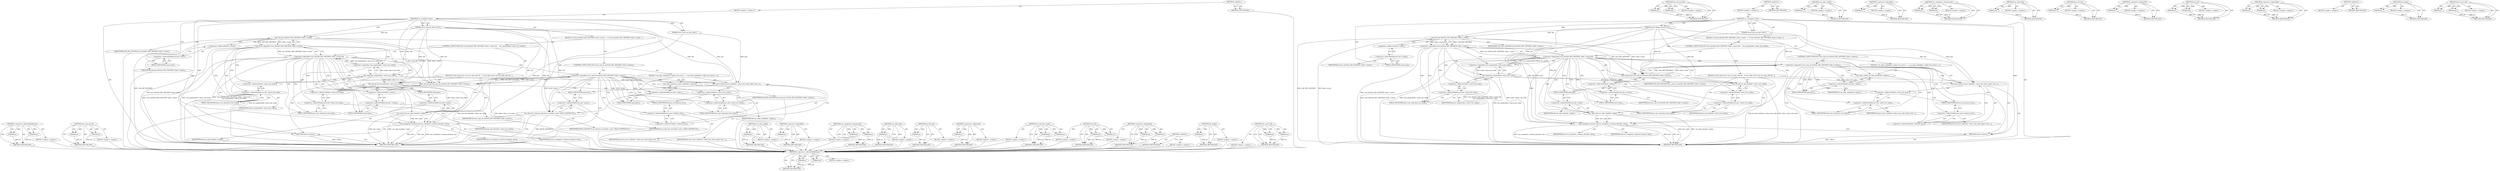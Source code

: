 digraph "list_move_tail" {
vulnerable_105 [label=<(METHOD,&lt;operator&gt;.indirectFieldAccess)>];
vulnerable_106 [label=<(PARAM,p1)>];
vulnerable_107 [label=<(PARAM,p2)>];
vulnerable_108 [label=<(BLOCK,&lt;empty&gt;,&lt;empty&gt;)>];
vulnerable_109 [label=<(METHOD_RETURN,ANY)>];
vulnerable_127 [label=<(METHOD,test_and_set_bit)>];
vulnerable_128 [label=<(PARAM,p1)>];
vulnerable_129 [label=<(PARAM,p2)>];
vulnerable_130 [label=<(BLOCK,&lt;empty&gt;,&lt;empty&gt;)>];
vulnerable_131 [label=<(METHOD_RETURN,ANY)>];
vulnerable_6 [label=<(METHOD,&lt;global&gt;)<SUB>1</SUB>>];
vulnerable_7 [label=<(BLOCK,&lt;empty&gt;,&lt;empty&gt;)<SUB>1</SUB>>];
vulnerable_8 [label=<(METHOD,sas_unregister_dev)<SUB>1</SUB>>];
vulnerable_9 [label=<(PARAM,struct asd_sas_port *port)<SUB>1</SUB>>];
vulnerable_10 [label=<(PARAM,struct domain_device *dev)<SUB>1</SUB>>];
vulnerable_11 [label=<(BLOCK,{
 	if (!test_bit(SAS_DEV_DESTROY, &amp;dev-&gt;state)...,{
 	if (!test_bit(SAS_DEV_DESTROY, &amp;dev-&gt;state)...)<SUB>2</SUB>>];
vulnerable_12 [label=<(CONTROL_STRUCTURE,IF,if (!test_bit(SAS_DEV_DESTROY, &amp;dev-&gt;state) &amp;&amp;
	    !list_empty(&amp;dev-&gt;disco_list_node)))<SUB>3</SUB>>];
vulnerable_13 [label=<(&lt;operator&gt;.logicalAnd,!test_bit(SAS_DEV_DESTROY, &amp;dev-&gt;state) &amp;&amp;
	   ...)<SUB>3</SUB>>];
vulnerable_14 [label=<(&lt;operator&gt;.logicalNot,!test_bit(SAS_DEV_DESTROY, &amp;dev-&gt;state))<SUB>3</SUB>>];
vulnerable_15 [label=<(test_bit,test_bit(SAS_DEV_DESTROY, &amp;dev-&gt;state))<SUB>3</SUB>>];
vulnerable_16 [label=<(IDENTIFIER,SAS_DEV_DESTROY,test_bit(SAS_DEV_DESTROY, &amp;dev-&gt;state))<SUB>3</SUB>>];
vulnerable_17 [label=<(&lt;operator&gt;.addressOf,&amp;dev-&gt;state)<SUB>3</SUB>>];
vulnerable_18 [label=<(&lt;operator&gt;.indirectFieldAccess,dev-&gt;state)<SUB>3</SUB>>];
vulnerable_19 [label=<(IDENTIFIER,dev,test_bit(SAS_DEV_DESTROY, &amp;dev-&gt;state))<SUB>3</SUB>>];
vulnerable_20 [label=<(FIELD_IDENTIFIER,state,state)<SUB>3</SUB>>];
vulnerable_21 [label=<(&lt;operator&gt;.logicalNot,!list_empty(&amp;dev-&gt;disco_list_node))<SUB>4</SUB>>];
vulnerable_22 [label=<(list_empty,list_empty(&amp;dev-&gt;disco_list_node))<SUB>4</SUB>>];
vulnerable_23 [label=<(&lt;operator&gt;.addressOf,&amp;dev-&gt;disco_list_node)<SUB>4</SUB>>];
vulnerable_24 [label=<(&lt;operator&gt;.indirectFieldAccess,dev-&gt;disco_list_node)<SUB>4</SUB>>];
vulnerable_25 [label=<(IDENTIFIER,dev,list_empty(&amp;dev-&gt;disco_list_node))<SUB>4</SUB>>];
vulnerable_26 [label=<(FIELD_IDENTIFIER,disco_list_node,disco_list_node)<SUB>4</SUB>>];
vulnerable_27 [label=<(BLOCK,{
		/* this rphy never saw sas_rphy_add */
		li...,{
		/* this rphy never saw sas_rphy_add */
		li...)<SUB>4</SUB>>];
vulnerable_28 [label=<(list_del_init,list_del_init(&amp;dev-&gt;disco_list_node))<SUB>6</SUB>>];
vulnerable_29 [label=<(&lt;operator&gt;.addressOf,&amp;dev-&gt;disco_list_node)<SUB>6</SUB>>];
vulnerable_30 [label=<(&lt;operator&gt;.indirectFieldAccess,dev-&gt;disco_list_node)<SUB>6</SUB>>];
vulnerable_31 [label=<(IDENTIFIER,dev,list_del_init(&amp;dev-&gt;disco_list_node))<SUB>6</SUB>>];
vulnerable_32 [label=<(FIELD_IDENTIFIER,disco_list_node,disco_list_node)<SUB>6</SUB>>];
vulnerable_33 [label=<(sas_rphy_free,sas_rphy_free(dev-&gt;rphy))<SUB>7</SUB>>];
vulnerable_34 [label=<(&lt;operator&gt;.indirectFieldAccess,dev-&gt;rphy)<SUB>7</SUB>>];
vulnerable_35 [label=<(IDENTIFIER,dev,sas_rphy_free(dev-&gt;rphy))<SUB>7</SUB>>];
vulnerable_36 [label=<(FIELD_IDENTIFIER,rphy,rphy)<SUB>7</SUB>>];
vulnerable_37 [label=<(sas_unregister_common_dev,sas_unregister_common_dev(port, dev))<SUB>8</SUB>>];
vulnerable_38 [label=<(IDENTIFIER,port,sas_unregister_common_dev(port, dev))<SUB>8</SUB>>];
vulnerable_39 [label=<(IDENTIFIER,dev,sas_unregister_common_dev(port, dev))<SUB>8</SUB>>];
vulnerable_40 [label=<(RETURN,return;,return;)<SUB>9</SUB>>];
vulnerable_41 [label=<(CONTROL_STRUCTURE,IF,if (!test_and_set_bit(SAS_DEV_DESTROY, &amp;dev-&gt;state)))<SUB>12</SUB>>];
vulnerable_42 [label=<(&lt;operator&gt;.logicalNot,!test_and_set_bit(SAS_DEV_DESTROY, &amp;dev-&gt;state))<SUB>12</SUB>>];
vulnerable_43 [label=<(test_and_set_bit,test_and_set_bit(SAS_DEV_DESTROY, &amp;dev-&gt;state))<SUB>12</SUB>>];
vulnerable_44 [label=<(IDENTIFIER,SAS_DEV_DESTROY,test_and_set_bit(SAS_DEV_DESTROY, &amp;dev-&gt;state))<SUB>12</SUB>>];
vulnerable_45 [label=<(&lt;operator&gt;.addressOf,&amp;dev-&gt;state)<SUB>12</SUB>>];
vulnerable_46 [label=<(&lt;operator&gt;.indirectFieldAccess,dev-&gt;state)<SUB>12</SUB>>];
vulnerable_47 [label=<(IDENTIFIER,dev,test_and_set_bit(SAS_DEV_DESTROY, &amp;dev-&gt;state))<SUB>12</SUB>>];
vulnerable_48 [label=<(FIELD_IDENTIFIER,state,state)<SUB>12</SUB>>];
vulnerable_49 [label=<(BLOCK,{
 		sas_rphy_unlink(dev-&gt;rphy);
 		list_move_t...,{
 		sas_rphy_unlink(dev-&gt;rphy);
 		list_move_t...)<SUB>12</SUB>>];
vulnerable_50 [label=<(sas_rphy_unlink,sas_rphy_unlink(dev-&gt;rphy))<SUB>13</SUB>>];
vulnerable_51 [label=<(&lt;operator&gt;.indirectFieldAccess,dev-&gt;rphy)<SUB>13</SUB>>];
vulnerable_52 [label=<(IDENTIFIER,dev,sas_rphy_unlink(dev-&gt;rphy))<SUB>13</SUB>>];
vulnerable_53 [label=<(FIELD_IDENTIFIER,rphy,rphy)<SUB>13</SUB>>];
vulnerable_54 [label=<(list_move_tail,list_move_tail(&amp;dev-&gt;disco_list_node, &amp;port-&gt;de...)<SUB>14</SUB>>];
vulnerable_55 [label=<(&lt;operator&gt;.addressOf,&amp;dev-&gt;disco_list_node)<SUB>14</SUB>>];
vulnerable_56 [label=<(&lt;operator&gt;.indirectFieldAccess,dev-&gt;disco_list_node)<SUB>14</SUB>>];
vulnerable_57 [label=<(IDENTIFIER,dev,list_move_tail(&amp;dev-&gt;disco_list_node, &amp;port-&gt;de...)<SUB>14</SUB>>];
vulnerable_58 [label=<(FIELD_IDENTIFIER,disco_list_node,disco_list_node)<SUB>14</SUB>>];
vulnerable_59 [label=<(&lt;operator&gt;.addressOf,&amp;port-&gt;destroy_list)<SUB>14</SUB>>];
vulnerable_60 [label=<(&lt;operator&gt;.indirectFieldAccess,port-&gt;destroy_list)<SUB>14</SUB>>];
vulnerable_61 [label=<(IDENTIFIER,port,list_move_tail(&amp;dev-&gt;disco_list_node, &amp;port-&gt;de...)<SUB>14</SUB>>];
vulnerable_62 [label=<(FIELD_IDENTIFIER,destroy_list,destroy_list)<SUB>14</SUB>>];
vulnerable_63 [label=<(sas_discover_event,sas_discover_event(dev-&gt;port, DISCE_DESTRUCT))<SUB>15</SUB>>];
vulnerable_64 [label=<(&lt;operator&gt;.indirectFieldAccess,dev-&gt;port)<SUB>15</SUB>>];
vulnerable_65 [label=<(IDENTIFIER,dev,sas_discover_event(dev-&gt;port, DISCE_DESTRUCT))<SUB>15</SUB>>];
vulnerable_66 [label=<(FIELD_IDENTIFIER,port,port)<SUB>15</SUB>>];
vulnerable_67 [label=<(IDENTIFIER,DISCE_DESTRUCT,sas_discover_event(dev-&gt;port, DISCE_DESTRUCT))<SUB>15</SUB>>];
vulnerable_68 [label=<(METHOD_RETURN,void)<SUB>1</SUB>>];
vulnerable_70 [label=<(METHOD_RETURN,ANY)<SUB>1</SUB>>];
vulnerable_132 [label=<(METHOD,sas_rphy_unlink)>];
vulnerable_133 [label=<(PARAM,p1)>];
vulnerable_134 [label=<(BLOCK,&lt;empty&gt;,&lt;empty&gt;)>];
vulnerable_135 [label=<(METHOD_RETURN,ANY)>];
vulnerable_92 [label=<(METHOD,&lt;operator&gt;.logicalNot)>];
vulnerable_93 [label=<(PARAM,p1)>];
vulnerable_94 [label=<(BLOCK,&lt;empty&gt;,&lt;empty&gt;)>];
vulnerable_95 [label=<(METHOD_RETURN,ANY)>];
vulnerable_122 [label=<(METHOD,sas_unregister_common_dev)>];
vulnerable_123 [label=<(PARAM,p1)>];
vulnerable_124 [label=<(PARAM,p2)>];
vulnerable_125 [label=<(BLOCK,&lt;empty&gt;,&lt;empty&gt;)>];
vulnerable_126 [label=<(METHOD_RETURN,ANY)>];
vulnerable_118 [label=<(METHOD,sas_rphy_free)>];
vulnerable_119 [label=<(PARAM,p1)>];
vulnerable_120 [label=<(BLOCK,&lt;empty&gt;,&lt;empty&gt;)>];
vulnerable_121 [label=<(METHOD_RETURN,ANY)>];
vulnerable_114 [label=<(METHOD,list_del_init)>];
vulnerable_115 [label=<(PARAM,p1)>];
vulnerable_116 [label=<(BLOCK,&lt;empty&gt;,&lt;empty&gt;)>];
vulnerable_117 [label=<(METHOD_RETURN,ANY)>];
vulnerable_101 [label=<(METHOD,&lt;operator&gt;.addressOf)>];
vulnerable_102 [label=<(PARAM,p1)>];
vulnerable_103 [label=<(BLOCK,&lt;empty&gt;,&lt;empty&gt;)>];
vulnerable_104 [label=<(METHOD_RETURN,ANY)>];
vulnerable_141 [label=<(METHOD,sas_discover_event)>];
vulnerable_142 [label=<(PARAM,p1)>];
vulnerable_143 [label=<(PARAM,p2)>];
vulnerable_144 [label=<(BLOCK,&lt;empty&gt;,&lt;empty&gt;)>];
vulnerable_145 [label=<(METHOD_RETURN,ANY)>];
vulnerable_96 [label=<(METHOD,test_bit)>];
vulnerable_97 [label=<(PARAM,p1)>];
vulnerable_98 [label=<(PARAM,p2)>];
vulnerable_99 [label=<(BLOCK,&lt;empty&gt;,&lt;empty&gt;)>];
vulnerable_100 [label=<(METHOD_RETURN,ANY)>];
vulnerable_87 [label=<(METHOD,&lt;operator&gt;.logicalAnd)>];
vulnerable_88 [label=<(PARAM,p1)>];
vulnerable_89 [label=<(PARAM,p2)>];
vulnerable_90 [label=<(BLOCK,&lt;empty&gt;,&lt;empty&gt;)>];
vulnerable_91 [label=<(METHOD_RETURN,ANY)>];
vulnerable_81 [label=<(METHOD,&lt;global&gt;)<SUB>1</SUB>>];
vulnerable_82 [label=<(BLOCK,&lt;empty&gt;,&lt;empty&gt;)>];
vulnerable_83 [label=<(METHOD_RETURN,ANY)>];
vulnerable_110 [label=<(METHOD,list_empty)>];
vulnerable_111 [label=<(PARAM,p1)>];
vulnerable_112 [label=<(BLOCK,&lt;empty&gt;,&lt;empty&gt;)>];
vulnerable_113 [label=<(METHOD_RETURN,ANY)>];
vulnerable_136 [label=<(METHOD,list_move_tail)>];
vulnerable_137 [label=<(PARAM,p1)>];
vulnerable_138 [label=<(PARAM,p2)>];
vulnerable_139 [label=<(BLOCK,&lt;empty&gt;,&lt;empty&gt;)>];
vulnerable_140 [label=<(METHOD_RETURN,ANY)>];
fixed_100 [label=<(METHOD,&lt;operator&gt;.indirectFieldAccess)>];
fixed_101 [label=<(PARAM,p1)>];
fixed_102 [label=<(PARAM,p2)>];
fixed_103 [label=<(BLOCK,&lt;empty&gt;,&lt;empty&gt;)>];
fixed_104 [label=<(METHOD_RETURN,ANY)>];
fixed_122 [label=<(METHOD,test_and_set_bit)>];
fixed_123 [label=<(PARAM,p1)>];
fixed_124 [label=<(PARAM,p2)>];
fixed_125 [label=<(BLOCK,&lt;empty&gt;,&lt;empty&gt;)>];
fixed_126 [label=<(METHOD_RETURN,ANY)>];
fixed_6 [label=<(METHOD,&lt;global&gt;)<SUB>1</SUB>>];
fixed_7 [label=<(BLOCK,&lt;empty&gt;,&lt;empty&gt;)<SUB>1</SUB>>];
fixed_8 [label=<(METHOD,sas_unregister_dev)<SUB>1</SUB>>];
fixed_9 [label=<(PARAM,struct asd_sas_port *port)<SUB>1</SUB>>];
fixed_10 [label=<(PARAM,struct domain_device *dev)<SUB>1</SUB>>];
fixed_11 [label=<(BLOCK,{
 	if (!test_bit(SAS_DEV_DESTROY, &amp;dev-&gt;state)...,{
 	if (!test_bit(SAS_DEV_DESTROY, &amp;dev-&gt;state)...)<SUB>2</SUB>>];
fixed_12 [label=<(CONTROL_STRUCTURE,IF,if (!test_bit(SAS_DEV_DESTROY, &amp;dev-&gt;state) &amp;&amp;
	    !list_empty(&amp;dev-&gt;disco_list_node)))<SUB>3</SUB>>];
fixed_13 [label=<(&lt;operator&gt;.logicalAnd,!test_bit(SAS_DEV_DESTROY, &amp;dev-&gt;state) &amp;&amp;
	   ...)<SUB>3</SUB>>];
fixed_14 [label=<(&lt;operator&gt;.logicalNot,!test_bit(SAS_DEV_DESTROY, &amp;dev-&gt;state))<SUB>3</SUB>>];
fixed_15 [label=<(test_bit,test_bit(SAS_DEV_DESTROY, &amp;dev-&gt;state))<SUB>3</SUB>>];
fixed_16 [label=<(IDENTIFIER,SAS_DEV_DESTROY,test_bit(SAS_DEV_DESTROY, &amp;dev-&gt;state))<SUB>3</SUB>>];
fixed_17 [label=<(&lt;operator&gt;.addressOf,&amp;dev-&gt;state)<SUB>3</SUB>>];
fixed_18 [label=<(&lt;operator&gt;.indirectFieldAccess,dev-&gt;state)<SUB>3</SUB>>];
fixed_19 [label=<(IDENTIFIER,dev,test_bit(SAS_DEV_DESTROY, &amp;dev-&gt;state))<SUB>3</SUB>>];
fixed_20 [label=<(FIELD_IDENTIFIER,state,state)<SUB>3</SUB>>];
fixed_21 [label=<(&lt;operator&gt;.logicalNot,!list_empty(&amp;dev-&gt;disco_list_node))<SUB>4</SUB>>];
fixed_22 [label=<(list_empty,list_empty(&amp;dev-&gt;disco_list_node))<SUB>4</SUB>>];
fixed_23 [label=<(&lt;operator&gt;.addressOf,&amp;dev-&gt;disco_list_node)<SUB>4</SUB>>];
fixed_24 [label=<(&lt;operator&gt;.indirectFieldAccess,dev-&gt;disco_list_node)<SUB>4</SUB>>];
fixed_25 [label=<(IDENTIFIER,dev,list_empty(&amp;dev-&gt;disco_list_node))<SUB>4</SUB>>];
fixed_26 [label=<(FIELD_IDENTIFIER,disco_list_node,disco_list_node)<SUB>4</SUB>>];
fixed_27 [label=<(BLOCK,{
		/* this rphy never saw sas_rphy_add */
		li...,{
		/* this rphy never saw sas_rphy_add */
		li...)<SUB>4</SUB>>];
fixed_28 [label=<(list_del_init,list_del_init(&amp;dev-&gt;disco_list_node))<SUB>6</SUB>>];
fixed_29 [label=<(&lt;operator&gt;.addressOf,&amp;dev-&gt;disco_list_node)<SUB>6</SUB>>];
fixed_30 [label=<(&lt;operator&gt;.indirectFieldAccess,dev-&gt;disco_list_node)<SUB>6</SUB>>];
fixed_31 [label=<(IDENTIFIER,dev,list_del_init(&amp;dev-&gt;disco_list_node))<SUB>6</SUB>>];
fixed_32 [label=<(FIELD_IDENTIFIER,disco_list_node,disco_list_node)<SUB>6</SUB>>];
fixed_33 [label=<(sas_rphy_free,sas_rphy_free(dev-&gt;rphy))<SUB>7</SUB>>];
fixed_34 [label=<(&lt;operator&gt;.indirectFieldAccess,dev-&gt;rphy)<SUB>7</SUB>>];
fixed_35 [label=<(IDENTIFIER,dev,sas_rphy_free(dev-&gt;rphy))<SUB>7</SUB>>];
fixed_36 [label=<(FIELD_IDENTIFIER,rphy,rphy)<SUB>7</SUB>>];
fixed_37 [label=<(sas_unregister_common_dev,sas_unregister_common_dev(port, dev))<SUB>8</SUB>>];
fixed_38 [label=<(IDENTIFIER,port,sas_unregister_common_dev(port, dev))<SUB>8</SUB>>];
fixed_39 [label=<(IDENTIFIER,dev,sas_unregister_common_dev(port, dev))<SUB>8</SUB>>];
fixed_40 [label=<(RETURN,return;,return;)<SUB>9</SUB>>];
fixed_41 [label=<(CONTROL_STRUCTURE,IF,if (!test_and_set_bit(SAS_DEV_DESTROY, &amp;dev-&gt;state)))<SUB>12</SUB>>];
fixed_42 [label=<(&lt;operator&gt;.logicalNot,!test_and_set_bit(SAS_DEV_DESTROY, &amp;dev-&gt;state))<SUB>12</SUB>>];
fixed_43 [label=<(test_and_set_bit,test_and_set_bit(SAS_DEV_DESTROY, &amp;dev-&gt;state))<SUB>12</SUB>>];
fixed_44 [label=<(IDENTIFIER,SAS_DEV_DESTROY,test_and_set_bit(SAS_DEV_DESTROY, &amp;dev-&gt;state))<SUB>12</SUB>>];
fixed_45 [label=<(&lt;operator&gt;.addressOf,&amp;dev-&gt;state)<SUB>12</SUB>>];
fixed_46 [label=<(&lt;operator&gt;.indirectFieldAccess,dev-&gt;state)<SUB>12</SUB>>];
fixed_47 [label=<(IDENTIFIER,dev,test_and_set_bit(SAS_DEV_DESTROY, &amp;dev-&gt;state))<SUB>12</SUB>>];
fixed_48 [label=<(FIELD_IDENTIFIER,state,state)<SUB>12</SUB>>];
fixed_49 [label=<(BLOCK,{
 		sas_rphy_unlink(dev-&gt;rphy);
 		list_move_t...,{
 		sas_rphy_unlink(dev-&gt;rphy);
 		list_move_t...)<SUB>12</SUB>>];
fixed_50 [label=<(sas_rphy_unlink,sas_rphy_unlink(dev-&gt;rphy))<SUB>13</SUB>>];
fixed_51 [label=<(&lt;operator&gt;.indirectFieldAccess,dev-&gt;rphy)<SUB>13</SUB>>];
fixed_52 [label=<(IDENTIFIER,dev,sas_rphy_unlink(dev-&gt;rphy))<SUB>13</SUB>>];
fixed_53 [label=<(FIELD_IDENTIFIER,rphy,rphy)<SUB>13</SUB>>];
fixed_54 [label=<(list_move_tail,list_move_tail(&amp;dev-&gt;disco_list_node, &amp;port-&gt;de...)<SUB>14</SUB>>];
fixed_55 [label=<(&lt;operator&gt;.addressOf,&amp;dev-&gt;disco_list_node)<SUB>14</SUB>>];
fixed_56 [label=<(&lt;operator&gt;.indirectFieldAccess,dev-&gt;disco_list_node)<SUB>14</SUB>>];
fixed_57 [label=<(IDENTIFIER,dev,list_move_tail(&amp;dev-&gt;disco_list_node, &amp;port-&gt;de...)<SUB>14</SUB>>];
fixed_58 [label=<(FIELD_IDENTIFIER,disco_list_node,disco_list_node)<SUB>14</SUB>>];
fixed_59 [label=<(&lt;operator&gt;.addressOf,&amp;port-&gt;destroy_list)<SUB>14</SUB>>];
fixed_60 [label=<(&lt;operator&gt;.indirectFieldAccess,port-&gt;destroy_list)<SUB>14</SUB>>];
fixed_61 [label=<(IDENTIFIER,port,list_move_tail(&amp;dev-&gt;disco_list_node, &amp;port-&gt;de...)<SUB>14</SUB>>];
fixed_62 [label=<(FIELD_IDENTIFIER,destroy_list,destroy_list)<SUB>14</SUB>>];
fixed_63 [label=<(METHOD_RETURN,void)<SUB>1</SUB>>];
fixed_65 [label=<(METHOD_RETURN,ANY)<SUB>1</SUB>>];
fixed_127 [label=<(METHOD,sas_rphy_unlink)>];
fixed_128 [label=<(PARAM,p1)>];
fixed_129 [label=<(BLOCK,&lt;empty&gt;,&lt;empty&gt;)>];
fixed_130 [label=<(METHOD_RETURN,ANY)>];
fixed_87 [label=<(METHOD,&lt;operator&gt;.logicalNot)>];
fixed_88 [label=<(PARAM,p1)>];
fixed_89 [label=<(BLOCK,&lt;empty&gt;,&lt;empty&gt;)>];
fixed_90 [label=<(METHOD_RETURN,ANY)>];
fixed_117 [label=<(METHOD,sas_unregister_common_dev)>];
fixed_118 [label=<(PARAM,p1)>];
fixed_119 [label=<(PARAM,p2)>];
fixed_120 [label=<(BLOCK,&lt;empty&gt;,&lt;empty&gt;)>];
fixed_121 [label=<(METHOD_RETURN,ANY)>];
fixed_113 [label=<(METHOD,sas_rphy_free)>];
fixed_114 [label=<(PARAM,p1)>];
fixed_115 [label=<(BLOCK,&lt;empty&gt;,&lt;empty&gt;)>];
fixed_116 [label=<(METHOD_RETURN,ANY)>];
fixed_109 [label=<(METHOD,list_del_init)>];
fixed_110 [label=<(PARAM,p1)>];
fixed_111 [label=<(BLOCK,&lt;empty&gt;,&lt;empty&gt;)>];
fixed_112 [label=<(METHOD_RETURN,ANY)>];
fixed_96 [label=<(METHOD,&lt;operator&gt;.addressOf)>];
fixed_97 [label=<(PARAM,p1)>];
fixed_98 [label=<(BLOCK,&lt;empty&gt;,&lt;empty&gt;)>];
fixed_99 [label=<(METHOD_RETURN,ANY)>];
fixed_91 [label=<(METHOD,test_bit)>];
fixed_92 [label=<(PARAM,p1)>];
fixed_93 [label=<(PARAM,p2)>];
fixed_94 [label=<(BLOCK,&lt;empty&gt;,&lt;empty&gt;)>];
fixed_95 [label=<(METHOD_RETURN,ANY)>];
fixed_82 [label=<(METHOD,&lt;operator&gt;.logicalAnd)>];
fixed_83 [label=<(PARAM,p1)>];
fixed_84 [label=<(PARAM,p2)>];
fixed_85 [label=<(BLOCK,&lt;empty&gt;,&lt;empty&gt;)>];
fixed_86 [label=<(METHOD_RETURN,ANY)>];
fixed_76 [label=<(METHOD,&lt;global&gt;)<SUB>1</SUB>>];
fixed_77 [label=<(BLOCK,&lt;empty&gt;,&lt;empty&gt;)>];
fixed_78 [label=<(METHOD_RETURN,ANY)>];
fixed_105 [label=<(METHOD,list_empty)>];
fixed_106 [label=<(PARAM,p1)>];
fixed_107 [label=<(BLOCK,&lt;empty&gt;,&lt;empty&gt;)>];
fixed_108 [label=<(METHOD_RETURN,ANY)>];
fixed_131 [label=<(METHOD,list_move_tail)>];
fixed_132 [label=<(PARAM,p1)>];
fixed_133 [label=<(PARAM,p2)>];
fixed_134 [label=<(BLOCK,&lt;empty&gt;,&lt;empty&gt;)>];
fixed_135 [label=<(METHOD_RETURN,ANY)>];
vulnerable_105 -> vulnerable_106  [key=0, label="AST: "];
vulnerable_105 -> vulnerable_106  [key=1, label="DDG: "];
vulnerable_105 -> vulnerable_108  [key=0, label="AST: "];
vulnerable_105 -> vulnerable_107  [key=0, label="AST: "];
vulnerable_105 -> vulnerable_107  [key=1, label="DDG: "];
vulnerable_105 -> vulnerable_109  [key=0, label="AST: "];
vulnerable_105 -> vulnerable_109  [key=1, label="CFG: "];
vulnerable_106 -> vulnerable_109  [key=0, label="DDG: p1"];
vulnerable_107 -> vulnerable_109  [key=0, label="DDG: p2"];
vulnerable_108 -> fixed_100  [key=0];
vulnerable_109 -> fixed_100  [key=0];
vulnerable_127 -> vulnerable_128  [key=0, label="AST: "];
vulnerable_127 -> vulnerable_128  [key=1, label="DDG: "];
vulnerable_127 -> vulnerable_130  [key=0, label="AST: "];
vulnerable_127 -> vulnerable_129  [key=0, label="AST: "];
vulnerable_127 -> vulnerable_129  [key=1, label="DDG: "];
vulnerable_127 -> vulnerable_131  [key=0, label="AST: "];
vulnerable_127 -> vulnerable_131  [key=1, label="CFG: "];
vulnerable_128 -> vulnerable_131  [key=0, label="DDG: p1"];
vulnerable_129 -> vulnerable_131  [key=0, label="DDG: p2"];
vulnerable_130 -> fixed_100  [key=0];
vulnerable_131 -> fixed_100  [key=0];
vulnerable_6 -> vulnerable_7  [key=0, label="AST: "];
vulnerable_6 -> vulnerable_70  [key=0, label="AST: "];
vulnerable_6 -> vulnerable_70  [key=1, label="CFG: "];
vulnerable_7 -> vulnerable_8  [key=0, label="AST: "];
vulnerable_8 -> vulnerable_9  [key=0, label="AST: "];
vulnerable_8 -> vulnerable_9  [key=1, label="DDG: "];
vulnerable_8 -> vulnerable_10  [key=0, label="AST: "];
vulnerable_8 -> vulnerable_10  [key=1, label="DDG: "];
vulnerable_8 -> vulnerable_11  [key=0, label="AST: "];
vulnerable_8 -> vulnerable_68  [key=0, label="AST: "];
vulnerable_8 -> vulnerable_20  [key=0, label="CFG: "];
vulnerable_8 -> vulnerable_40  [key=0, label="DDG: "];
vulnerable_8 -> vulnerable_37  [key=0, label="DDG: "];
vulnerable_8 -> vulnerable_43  [key=0, label="DDG: "];
vulnerable_8 -> vulnerable_63  [key=0, label="DDG: "];
vulnerable_8 -> vulnerable_15  [key=0, label="DDG: "];
vulnerable_9 -> vulnerable_37  [key=0, label="DDG: port"];
vulnerable_9 -> vulnerable_54  [key=0, label="DDG: port"];
vulnerable_10 -> vulnerable_28  [key=0, label="DDG: dev"];
vulnerable_10 -> vulnerable_33  [key=0, label="DDG: dev"];
vulnerable_10 -> vulnerable_37  [key=0, label="DDG: dev"];
vulnerable_10 -> vulnerable_43  [key=0, label="DDG: dev"];
vulnerable_10 -> vulnerable_50  [key=0, label="DDG: dev"];
vulnerable_10 -> vulnerable_54  [key=0, label="DDG: dev"];
vulnerable_10 -> vulnerable_63  [key=0, label="DDG: dev"];
vulnerable_10 -> vulnerable_15  [key=0, label="DDG: dev"];
vulnerable_10 -> vulnerable_22  [key=0, label="DDG: dev"];
vulnerable_11 -> vulnerable_12  [key=0, label="AST: "];
vulnerable_11 -> vulnerable_41  [key=0, label="AST: "];
vulnerable_12 -> vulnerable_13  [key=0, label="AST: "];
vulnerable_12 -> vulnerable_27  [key=0, label="AST: "];
vulnerable_13 -> vulnerable_14  [key=0, label="AST: "];
vulnerable_13 -> vulnerable_21  [key=0, label="AST: "];
vulnerable_13 -> vulnerable_32  [key=0, label="CFG: "];
vulnerable_13 -> vulnerable_32  [key=1, label="CDG: "];
vulnerable_13 -> vulnerable_48  [key=0, label="CFG: "];
vulnerable_13 -> vulnerable_48  [key=1, label="CDG: "];
vulnerable_13 -> vulnerable_68  [key=0, label="DDG: !test_bit(SAS_DEV_DESTROY, &amp;dev-&gt;state)"];
vulnerable_13 -> vulnerable_68  [key=1, label="DDG: !list_empty(&amp;dev-&gt;disco_list_node)"];
vulnerable_13 -> vulnerable_68  [key=2, label="DDG: !test_bit(SAS_DEV_DESTROY, &amp;dev-&gt;state) &amp;&amp;
	    !list_empty(&amp;dev-&gt;disco_list_node)"];
vulnerable_13 -> vulnerable_30  [key=0, label="CDG: "];
vulnerable_13 -> vulnerable_34  [key=0, label="CDG: "];
vulnerable_13 -> vulnerable_33  [key=0, label="CDG: "];
vulnerable_13 -> vulnerable_42  [key=0, label="CDG: "];
vulnerable_13 -> vulnerable_28  [key=0, label="CDG: "];
vulnerable_13 -> vulnerable_36  [key=0, label="CDG: "];
vulnerable_13 -> vulnerable_37  [key=0, label="CDG: "];
vulnerable_13 -> vulnerable_46  [key=0, label="CDG: "];
vulnerable_13 -> vulnerable_45  [key=0, label="CDG: "];
vulnerable_13 -> vulnerable_40  [key=0, label="CDG: "];
vulnerable_13 -> vulnerable_29  [key=0, label="CDG: "];
vulnerable_13 -> vulnerable_43  [key=0, label="CDG: "];
vulnerable_14 -> vulnerable_15  [key=0, label="AST: "];
vulnerable_14 -> vulnerable_13  [key=0, label="CFG: "];
vulnerable_14 -> vulnerable_13  [key=1, label="DDG: test_bit(SAS_DEV_DESTROY, &amp;dev-&gt;state)"];
vulnerable_14 -> vulnerable_26  [key=0, label="CFG: "];
vulnerable_14 -> vulnerable_26  [key=1, label="CDG: "];
vulnerable_14 -> vulnerable_68  [key=0, label="DDG: test_bit(SAS_DEV_DESTROY, &amp;dev-&gt;state)"];
vulnerable_14 -> vulnerable_24  [key=0, label="CDG: "];
vulnerable_14 -> vulnerable_21  [key=0, label="CDG: "];
vulnerable_14 -> vulnerable_23  [key=0, label="CDG: "];
vulnerable_14 -> vulnerable_22  [key=0, label="CDG: "];
vulnerable_15 -> vulnerable_16  [key=0, label="AST: "];
vulnerable_15 -> vulnerable_17  [key=0, label="AST: "];
vulnerable_15 -> vulnerable_14  [key=0, label="CFG: "];
vulnerable_15 -> vulnerable_14  [key=1, label="DDG: SAS_DEV_DESTROY"];
vulnerable_15 -> vulnerable_14  [key=2, label="DDG: &amp;dev-&gt;state"];
vulnerable_15 -> vulnerable_68  [key=0, label="DDG: SAS_DEV_DESTROY"];
vulnerable_15 -> vulnerable_68  [key=1, label="DDG: &amp;dev-&gt;state"];
vulnerable_15 -> vulnerable_43  [key=0, label="DDG: SAS_DEV_DESTROY"];
vulnerable_15 -> vulnerable_43  [key=1, label="DDG: &amp;dev-&gt;state"];
vulnerable_16 -> fixed_100  [key=0];
vulnerable_17 -> vulnerable_18  [key=0, label="AST: "];
vulnerable_17 -> vulnerable_15  [key=0, label="CFG: "];
vulnerable_18 -> vulnerable_19  [key=0, label="AST: "];
vulnerable_18 -> vulnerable_20  [key=0, label="AST: "];
vulnerable_18 -> vulnerable_17  [key=0, label="CFG: "];
vulnerable_19 -> fixed_100  [key=0];
vulnerable_20 -> vulnerable_18  [key=0, label="CFG: "];
vulnerable_21 -> vulnerable_22  [key=0, label="AST: "];
vulnerable_21 -> vulnerable_13  [key=0, label="CFG: "];
vulnerable_21 -> vulnerable_13  [key=1, label="DDG: list_empty(&amp;dev-&gt;disco_list_node)"];
vulnerable_21 -> vulnerable_68  [key=0, label="DDG: list_empty(&amp;dev-&gt;disco_list_node)"];
vulnerable_22 -> vulnerable_23  [key=0, label="AST: "];
vulnerable_22 -> vulnerable_21  [key=0, label="CFG: "];
vulnerable_22 -> vulnerable_21  [key=1, label="DDG: &amp;dev-&gt;disco_list_node"];
vulnerable_22 -> vulnerable_28  [key=0, label="DDG: &amp;dev-&gt;disco_list_node"];
vulnerable_22 -> vulnerable_37  [key=0, label="DDG: &amp;dev-&gt;disco_list_node"];
vulnerable_22 -> vulnerable_54  [key=0, label="DDG: &amp;dev-&gt;disco_list_node"];
vulnerable_23 -> vulnerable_24  [key=0, label="AST: "];
vulnerable_23 -> vulnerable_22  [key=0, label="CFG: "];
vulnerable_24 -> vulnerable_25  [key=0, label="AST: "];
vulnerable_24 -> vulnerable_26  [key=0, label="AST: "];
vulnerable_24 -> vulnerable_23  [key=0, label="CFG: "];
vulnerable_25 -> fixed_100  [key=0];
vulnerable_26 -> vulnerable_24  [key=0, label="CFG: "];
vulnerable_27 -> vulnerable_28  [key=0, label="AST: "];
vulnerable_27 -> vulnerable_33  [key=0, label="AST: "];
vulnerable_27 -> vulnerable_37  [key=0, label="AST: "];
vulnerable_27 -> vulnerable_40  [key=0, label="AST: "];
vulnerable_28 -> vulnerable_29  [key=0, label="AST: "];
vulnerable_28 -> vulnerable_36  [key=0, label="CFG: "];
vulnerable_28 -> vulnerable_68  [key=0, label="DDG: &amp;dev-&gt;disco_list_node"];
vulnerable_28 -> vulnerable_68  [key=1, label="DDG: list_del_init(&amp;dev-&gt;disco_list_node)"];
vulnerable_29 -> vulnerable_30  [key=0, label="AST: "];
vulnerable_29 -> vulnerable_28  [key=0, label="CFG: "];
vulnerable_30 -> vulnerable_31  [key=0, label="AST: "];
vulnerable_30 -> vulnerable_32  [key=0, label="AST: "];
vulnerable_30 -> vulnerable_29  [key=0, label="CFG: "];
vulnerable_31 -> fixed_100  [key=0];
vulnerable_32 -> vulnerable_30  [key=0, label="CFG: "];
vulnerable_33 -> vulnerable_34  [key=0, label="AST: "];
vulnerable_33 -> vulnerable_37  [key=0, label="CFG: "];
vulnerable_33 -> vulnerable_37  [key=1, label="DDG: dev-&gt;rphy"];
vulnerable_33 -> vulnerable_68  [key=0, label="DDG: dev-&gt;rphy"];
vulnerable_33 -> vulnerable_68  [key=1, label="DDG: sas_rphy_free(dev-&gt;rphy)"];
vulnerable_34 -> vulnerable_35  [key=0, label="AST: "];
vulnerable_34 -> vulnerable_36  [key=0, label="AST: "];
vulnerable_34 -> vulnerable_33  [key=0, label="CFG: "];
vulnerable_35 -> fixed_100  [key=0];
vulnerable_36 -> vulnerable_34  [key=0, label="CFG: "];
vulnerable_37 -> vulnerable_38  [key=0, label="AST: "];
vulnerable_37 -> vulnerable_39  [key=0, label="AST: "];
vulnerable_37 -> vulnerable_40  [key=0, label="CFG: "];
vulnerable_37 -> vulnerable_68  [key=0, label="DDG: port"];
vulnerable_37 -> vulnerable_68  [key=1, label="DDG: dev"];
vulnerable_37 -> vulnerable_68  [key=2, label="DDG: sas_unregister_common_dev(port, dev)"];
vulnerable_38 -> fixed_100  [key=0];
vulnerable_39 -> fixed_100  [key=0];
vulnerable_40 -> vulnerable_68  [key=0, label="CFG: "];
vulnerable_40 -> vulnerable_68  [key=1, label="DDG: &lt;RET&gt;"];
vulnerable_41 -> vulnerable_42  [key=0, label="AST: "];
vulnerable_41 -> vulnerable_49  [key=0, label="AST: "];
vulnerable_42 -> vulnerable_43  [key=0, label="AST: "];
vulnerable_42 -> vulnerable_68  [key=0, label="CFG: "];
vulnerable_42 -> vulnerable_53  [key=0, label="CFG: "];
vulnerable_42 -> vulnerable_53  [key=1, label="CDG: "];
vulnerable_42 -> vulnerable_58  [key=0, label="CDG: "];
vulnerable_42 -> vulnerable_60  [key=0, label="CDG: "];
vulnerable_42 -> vulnerable_64  [key=0, label="CDG: "];
vulnerable_42 -> vulnerable_51  [key=0, label="CDG: "];
vulnerable_42 -> vulnerable_66  [key=0, label="CDG: "];
vulnerable_42 -> vulnerable_56  [key=0, label="CDG: "];
vulnerable_42 -> vulnerable_63  [key=0, label="CDG: "];
vulnerable_42 -> vulnerable_50  [key=0, label="CDG: "];
vulnerable_42 -> vulnerable_59  [key=0, label="CDG: "];
vulnerable_42 -> vulnerable_55  [key=0, label="CDG: "];
vulnerable_42 -> vulnerable_54  [key=0, label="CDG: "];
vulnerable_42 -> vulnerable_62  [key=0, label="CDG: "];
vulnerable_43 -> vulnerable_44  [key=0, label="AST: "];
vulnerable_43 -> vulnerable_45  [key=0, label="AST: "];
vulnerable_43 -> vulnerable_42  [key=0, label="CFG: "];
vulnerable_43 -> vulnerable_42  [key=1, label="DDG: SAS_DEV_DESTROY"];
vulnerable_43 -> vulnerable_42  [key=2, label="DDG: &amp;dev-&gt;state"];
vulnerable_44 -> fixed_100  [key=0];
vulnerable_45 -> vulnerable_46  [key=0, label="AST: "];
vulnerable_45 -> vulnerable_43  [key=0, label="CFG: "];
vulnerable_46 -> vulnerable_47  [key=0, label="AST: "];
vulnerable_46 -> vulnerable_48  [key=0, label="AST: "];
vulnerable_46 -> vulnerable_45  [key=0, label="CFG: "];
vulnerable_47 -> fixed_100  [key=0];
vulnerable_48 -> vulnerable_46  [key=0, label="CFG: "];
vulnerable_49 -> vulnerable_50  [key=0, label="AST: "];
vulnerable_49 -> vulnerable_54  [key=0, label="AST: "];
vulnerable_49 -> vulnerable_63  [key=0, label="AST: "];
vulnerable_50 -> vulnerable_51  [key=0, label="AST: "];
vulnerable_50 -> vulnerable_58  [key=0, label="CFG: "];
vulnerable_51 -> vulnerable_52  [key=0, label="AST: "];
vulnerable_51 -> vulnerable_53  [key=0, label="AST: "];
vulnerable_51 -> vulnerable_50  [key=0, label="CFG: "];
vulnerable_52 -> fixed_100  [key=0];
vulnerable_53 -> vulnerable_51  [key=0, label="CFG: "];
vulnerable_54 -> vulnerable_55  [key=0, label="AST: "];
vulnerable_54 -> vulnerable_59  [key=0, label="AST: "];
vulnerable_54 -> vulnerable_66  [key=0, label="CFG: "];
vulnerable_55 -> vulnerable_56  [key=0, label="AST: "];
vulnerable_55 -> vulnerable_62  [key=0, label="CFG: "];
vulnerable_56 -> vulnerable_57  [key=0, label="AST: "];
vulnerable_56 -> vulnerable_58  [key=0, label="AST: "];
vulnerable_56 -> vulnerable_55  [key=0, label="CFG: "];
vulnerable_57 -> fixed_100  [key=0];
vulnerable_58 -> vulnerable_56  [key=0, label="CFG: "];
vulnerable_59 -> vulnerable_60  [key=0, label="AST: "];
vulnerable_59 -> vulnerable_54  [key=0, label="CFG: "];
vulnerable_60 -> vulnerable_61  [key=0, label="AST: "];
vulnerable_60 -> vulnerable_62  [key=0, label="AST: "];
vulnerable_60 -> vulnerable_59  [key=0, label="CFG: "];
vulnerable_61 -> fixed_100  [key=0];
vulnerable_62 -> vulnerable_60  [key=0, label="CFG: "];
vulnerable_63 -> vulnerable_64  [key=0, label="AST: "];
vulnerable_63 -> vulnerable_67  [key=0, label="AST: "];
vulnerable_63 -> vulnerable_68  [key=0, label="CFG: "];
vulnerable_63 -> vulnerable_68  [key=1, label="DDG: DISCE_DESTRUCT"];
vulnerable_64 -> vulnerable_65  [key=0, label="AST: "];
vulnerable_64 -> vulnerable_66  [key=0, label="AST: "];
vulnerable_64 -> vulnerable_63  [key=0, label="CFG: "];
vulnerable_65 -> fixed_100  [key=0];
vulnerable_66 -> vulnerable_64  [key=0, label="CFG: "];
vulnerable_67 -> fixed_100  [key=0];
vulnerable_68 -> fixed_100  [key=0];
vulnerable_70 -> fixed_100  [key=0];
vulnerable_132 -> vulnerable_133  [key=0, label="AST: "];
vulnerable_132 -> vulnerable_133  [key=1, label="DDG: "];
vulnerable_132 -> vulnerable_134  [key=0, label="AST: "];
vulnerable_132 -> vulnerable_135  [key=0, label="AST: "];
vulnerable_132 -> vulnerable_135  [key=1, label="CFG: "];
vulnerable_133 -> vulnerable_135  [key=0, label="DDG: p1"];
vulnerable_134 -> fixed_100  [key=0];
vulnerable_135 -> fixed_100  [key=0];
vulnerable_92 -> vulnerable_93  [key=0, label="AST: "];
vulnerable_92 -> vulnerable_93  [key=1, label="DDG: "];
vulnerable_92 -> vulnerable_94  [key=0, label="AST: "];
vulnerable_92 -> vulnerable_95  [key=0, label="AST: "];
vulnerable_92 -> vulnerable_95  [key=1, label="CFG: "];
vulnerable_93 -> vulnerable_95  [key=0, label="DDG: p1"];
vulnerable_94 -> fixed_100  [key=0];
vulnerable_95 -> fixed_100  [key=0];
vulnerable_122 -> vulnerable_123  [key=0, label="AST: "];
vulnerable_122 -> vulnerable_123  [key=1, label="DDG: "];
vulnerable_122 -> vulnerable_125  [key=0, label="AST: "];
vulnerable_122 -> vulnerable_124  [key=0, label="AST: "];
vulnerable_122 -> vulnerable_124  [key=1, label="DDG: "];
vulnerable_122 -> vulnerable_126  [key=0, label="AST: "];
vulnerable_122 -> vulnerable_126  [key=1, label="CFG: "];
vulnerable_123 -> vulnerable_126  [key=0, label="DDG: p1"];
vulnerable_124 -> vulnerable_126  [key=0, label="DDG: p2"];
vulnerable_125 -> fixed_100  [key=0];
vulnerable_126 -> fixed_100  [key=0];
vulnerable_118 -> vulnerable_119  [key=0, label="AST: "];
vulnerable_118 -> vulnerable_119  [key=1, label="DDG: "];
vulnerable_118 -> vulnerable_120  [key=0, label="AST: "];
vulnerable_118 -> vulnerable_121  [key=0, label="AST: "];
vulnerable_118 -> vulnerable_121  [key=1, label="CFG: "];
vulnerable_119 -> vulnerable_121  [key=0, label="DDG: p1"];
vulnerable_120 -> fixed_100  [key=0];
vulnerable_121 -> fixed_100  [key=0];
vulnerable_114 -> vulnerable_115  [key=0, label="AST: "];
vulnerable_114 -> vulnerable_115  [key=1, label="DDG: "];
vulnerable_114 -> vulnerable_116  [key=0, label="AST: "];
vulnerable_114 -> vulnerable_117  [key=0, label="AST: "];
vulnerable_114 -> vulnerable_117  [key=1, label="CFG: "];
vulnerable_115 -> vulnerable_117  [key=0, label="DDG: p1"];
vulnerable_116 -> fixed_100  [key=0];
vulnerable_117 -> fixed_100  [key=0];
vulnerable_101 -> vulnerable_102  [key=0, label="AST: "];
vulnerable_101 -> vulnerable_102  [key=1, label="DDG: "];
vulnerable_101 -> vulnerable_103  [key=0, label="AST: "];
vulnerable_101 -> vulnerable_104  [key=0, label="AST: "];
vulnerable_101 -> vulnerable_104  [key=1, label="CFG: "];
vulnerable_102 -> vulnerable_104  [key=0, label="DDG: p1"];
vulnerable_103 -> fixed_100  [key=0];
vulnerable_104 -> fixed_100  [key=0];
vulnerable_141 -> vulnerable_142  [key=0, label="AST: "];
vulnerable_141 -> vulnerable_142  [key=1, label="DDG: "];
vulnerable_141 -> vulnerable_144  [key=0, label="AST: "];
vulnerable_141 -> vulnerable_143  [key=0, label="AST: "];
vulnerable_141 -> vulnerable_143  [key=1, label="DDG: "];
vulnerable_141 -> vulnerable_145  [key=0, label="AST: "];
vulnerable_141 -> vulnerable_145  [key=1, label="CFG: "];
vulnerable_142 -> vulnerable_145  [key=0, label="DDG: p1"];
vulnerable_143 -> vulnerable_145  [key=0, label="DDG: p2"];
vulnerable_144 -> fixed_100  [key=0];
vulnerable_145 -> fixed_100  [key=0];
vulnerable_96 -> vulnerable_97  [key=0, label="AST: "];
vulnerable_96 -> vulnerable_97  [key=1, label="DDG: "];
vulnerable_96 -> vulnerable_99  [key=0, label="AST: "];
vulnerable_96 -> vulnerable_98  [key=0, label="AST: "];
vulnerable_96 -> vulnerable_98  [key=1, label="DDG: "];
vulnerable_96 -> vulnerable_100  [key=0, label="AST: "];
vulnerable_96 -> vulnerable_100  [key=1, label="CFG: "];
vulnerable_97 -> vulnerable_100  [key=0, label="DDG: p1"];
vulnerable_98 -> vulnerable_100  [key=0, label="DDG: p2"];
vulnerable_99 -> fixed_100  [key=0];
vulnerable_100 -> fixed_100  [key=0];
vulnerable_87 -> vulnerable_88  [key=0, label="AST: "];
vulnerable_87 -> vulnerable_88  [key=1, label="DDG: "];
vulnerable_87 -> vulnerable_90  [key=0, label="AST: "];
vulnerable_87 -> vulnerable_89  [key=0, label="AST: "];
vulnerable_87 -> vulnerable_89  [key=1, label="DDG: "];
vulnerable_87 -> vulnerable_91  [key=0, label="AST: "];
vulnerable_87 -> vulnerable_91  [key=1, label="CFG: "];
vulnerable_88 -> vulnerable_91  [key=0, label="DDG: p1"];
vulnerable_89 -> vulnerable_91  [key=0, label="DDG: p2"];
vulnerable_90 -> fixed_100  [key=0];
vulnerable_91 -> fixed_100  [key=0];
vulnerable_81 -> vulnerable_82  [key=0, label="AST: "];
vulnerable_81 -> vulnerable_83  [key=0, label="AST: "];
vulnerable_81 -> vulnerable_83  [key=1, label="CFG: "];
vulnerable_82 -> fixed_100  [key=0];
vulnerable_83 -> fixed_100  [key=0];
vulnerable_110 -> vulnerable_111  [key=0, label="AST: "];
vulnerable_110 -> vulnerable_111  [key=1, label="DDG: "];
vulnerable_110 -> vulnerable_112  [key=0, label="AST: "];
vulnerable_110 -> vulnerable_113  [key=0, label="AST: "];
vulnerable_110 -> vulnerable_113  [key=1, label="CFG: "];
vulnerable_111 -> vulnerable_113  [key=0, label="DDG: p1"];
vulnerable_112 -> fixed_100  [key=0];
vulnerable_113 -> fixed_100  [key=0];
vulnerable_136 -> vulnerable_137  [key=0, label="AST: "];
vulnerable_136 -> vulnerable_137  [key=1, label="DDG: "];
vulnerable_136 -> vulnerable_139  [key=0, label="AST: "];
vulnerable_136 -> vulnerable_138  [key=0, label="AST: "];
vulnerable_136 -> vulnerable_138  [key=1, label="DDG: "];
vulnerable_136 -> vulnerable_140  [key=0, label="AST: "];
vulnerable_136 -> vulnerable_140  [key=1, label="CFG: "];
vulnerable_137 -> vulnerable_140  [key=0, label="DDG: p1"];
vulnerable_138 -> vulnerable_140  [key=0, label="DDG: p2"];
vulnerable_139 -> fixed_100  [key=0];
vulnerable_140 -> fixed_100  [key=0];
fixed_100 -> fixed_101  [key=0, label="AST: "];
fixed_100 -> fixed_101  [key=1, label="DDG: "];
fixed_100 -> fixed_103  [key=0, label="AST: "];
fixed_100 -> fixed_102  [key=0, label="AST: "];
fixed_100 -> fixed_102  [key=1, label="DDG: "];
fixed_100 -> fixed_104  [key=0, label="AST: "];
fixed_100 -> fixed_104  [key=1, label="CFG: "];
fixed_101 -> fixed_104  [key=0, label="DDG: p1"];
fixed_102 -> fixed_104  [key=0, label="DDG: p2"];
fixed_122 -> fixed_123  [key=0, label="AST: "];
fixed_122 -> fixed_123  [key=1, label="DDG: "];
fixed_122 -> fixed_125  [key=0, label="AST: "];
fixed_122 -> fixed_124  [key=0, label="AST: "];
fixed_122 -> fixed_124  [key=1, label="DDG: "];
fixed_122 -> fixed_126  [key=0, label="AST: "];
fixed_122 -> fixed_126  [key=1, label="CFG: "];
fixed_123 -> fixed_126  [key=0, label="DDG: p1"];
fixed_124 -> fixed_126  [key=0, label="DDG: p2"];
fixed_6 -> fixed_7  [key=0, label="AST: "];
fixed_6 -> fixed_65  [key=0, label="AST: "];
fixed_6 -> fixed_65  [key=1, label="CFG: "];
fixed_7 -> fixed_8  [key=0, label="AST: "];
fixed_8 -> fixed_9  [key=0, label="AST: "];
fixed_8 -> fixed_9  [key=1, label="DDG: "];
fixed_8 -> fixed_10  [key=0, label="AST: "];
fixed_8 -> fixed_10  [key=1, label="DDG: "];
fixed_8 -> fixed_11  [key=0, label="AST: "];
fixed_8 -> fixed_63  [key=0, label="AST: "];
fixed_8 -> fixed_20  [key=0, label="CFG: "];
fixed_8 -> fixed_40  [key=0, label="DDG: "];
fixed_8 -> fixed_37  [key=0, label="DDG: "];
fixed_8 -> fixed_43  [key=0, label="DDG: "];
fixed_8 -> fixed_15  [key=0, label="DDG: "];
fixed_9 -> fixed_37  [key=0, label="DDG: port"];
fixed_9 -> fixed_54  [key=0, label="DDG: port"];
fixed_10 -> fixed_28  [key=0, label="DDG: dev"];
fixed_10 -> fixed_33  [key=0, label="DDG: dev"];
fixed_10 -> fixed_37  [key=0, label="DDG: dev"];
fixed_10 -> fixed_43  [key=0, label="DDG: dev"];
fixed_10 -> fixed_50  [key=0, label="DDG: dev"];
fixed_10 -> fixed_54  [key=0, label="DDG: dev"];
fixed_10 -> fixed_15  [key=0, label="DDG: dev"];
fixed_10 -> fixed_22  [key=0, label="DDG: dev"];
fixed_11 -> fixed_12  [key=0, label="AST: "];
fixed_11 -> fixed_41  [key=0, label="AST: "];
fixed_12 -> fixed_13  [key=0, label="AST: "];
fixed_12 -> fixed_27  [key=0, label="AST: "];
fixed_13 -> fixed_14  [key=0, label="AST: "];
fixed_13 -> fixed_21  [key=0, label="AST: "];
fixed_13 -> fixed_32  [key=0, label="CFG: "];
fixed_13 -> fixed_32  [key=1, label="CDG: "];
fixed_13 -> fixed_48  [key=0, label="CFG: "];
fixed_13 -> fixed_48  [key=1, label="CDG: "];
fixed_13 -> fixed_63  [key=0, label="DDG: !test_bit(SAS_DEV_DESTROY, &amp;dev-&gt;state)"];
fixed_13 -> fixed_63  [key=1, label="DDG: !list_empty(&amp;dev-&gt;disco_list_node)"];
fixed_13 -> fixed_63  [key=2, label="DDG: !test_bit(SAS_DEV_DESTROY, &amp;dev-&gt;state) &amp;&amp;
	    !list_empty(&amp;dev-&gt;disco_list_node)"];
fixed_13 -> fixed_30  [key=0, label="CDG: "];
fixed_13 -> fixed_34  [key=0, label="CDG: "];
fixed_13 -> fixed_33  [key=0, label="CDG: "];
fixed_13 -> fixed_42  [key=0, label="CDG: "];
fixed_13 -> fixed_28  [key=0, label="CDG: "];
fixed_13 -> fixed_36  [key=0, label="CDG: "];
fixed_13 -> fixed_37  [key=0, label="CDG: "];
fixed_13 -> fixed_46  [key=0, label="CDG: "];
fixed_13 -> fixed_45  [key=0, label="CDG: "];
fixed_13 -> fixed_40  [key=0, label="CDG: "];
fixed_13 -> fixed_29  [key=0, label="CDG: "];
fixed_13 -> fixed_43  [key=0, label="CDG: "];
fixed_14 -> fixed_15  [key=0, label="AST: "];
fixed_14 -> fixed_13  [key=0, label="CFG: "];
fixed_14 -> fixed_13  [key=1, label="DDG: test_bit(SAS_DEV_DESTROY, &amp;dev-&gt;state)"];
fixed_14 -> fixed_26  [key=0, label="CFG: "];
fixed_14 -> fixed_26  [key=1, label="CDG: "];
fixed_14 -> fixed_63  [key=0, label="DDG: test_bit(SAS_DEV_DESTROY, &amp;dev-&gt;state)"];
fixed_14 -> fixed_24  [key=0, label="CDG: "];
fixed_14 -> fixed_21  [key=0, label="CDG: "];
fixed_14 -> fixed_23  [key=0, label="CDG: "];
fixed_14 -> fixed_22  [key=0, label="CDG: "];
fixed_15 -> fixed_16  [key=0, label="AST: "];
fixed_15 -> fixed_17  [key=0, label="AST: "];
fixed_15 -> fixed_14  [key=0, label="CFG: "];
fixed_15 -> fixed_14  [key=1, label="DDG: SAS_DEV_DESTROY"];
fixed_15 -> fixed_14  [key=2, label="DDG: &amp;dev-&gt;state"];
fixed_15 -> fixed_63  [key=0, label="DDG: SAS_DEV_DESTROY"];
fixed_15 -> fixed_63  [key=1, label="DDG: &amp;dev-&gt;state"];
fixed_15 -> fixed_43  [key=0, label="DDG: SAS_DEV_DESTROY"];
fixed_15 -> fixed_43  [key=1, label="DDG: &amp;dev-&gt;state"];
fixed_17 -> fixed_18  [key=0, label="AST: "];
fixed_17 -> fixed_15  [key=0, label="CFG: "];
fixed_18 -> fixed_19  [key=0, label="AST: "];
fixed_18 -> fixed_20  [key=0, label="AST: "];
fixed_18 -> fixed_17  [key=0, label="CFG: "];
fixed_20 -> fixed_18  [key=0, label="CFG: "];
fixed_21 -> fixed_22  [key=0, label="AST: "];
fixed_21 -> fixed_13  [key=0, label="CFG: "];
fixed_21 -> fixed_13  [key=1, label="DDG: list_empty(&amp;dev-&gt;disco_list_node)"];
fixed_21 -> fixed_63  [key=0, label="DDG: list_empty(&amp;dev-&gt;disco_list_node)"];
fixed_22 -> fixed_23  [key=0, label="AST: "];
fixed_22 -> fixed_21  [key=0, label="CFG: "];
fixed_22 -> fixed_21  [key=1, label="DDG: &amp;dev-&gt;disco_list_node"];
fixed_22 -> fixed_28  [key=0, label="DDG: &amp;dev-&gt;disco_list_node"];
fixed_22 -> fixed_37  [key=0, label="DDG: &amp;dev-&gt;disco_list_node"];
fixed_22 -> fixed_54  [key=0, label="DDG: &amp;dev-&gt;disco_list_node"];
fixed_23 -> fixed_24  [key=0, label="AST: "];
fixed_23 -> fixed_22  [key=0, label="CFG: "];
fixed_24 -> fixed_25  [key=0, label="AST: "];
fixed_24 -> fixed_26  [key=0, label="AST: "];
fixed_24 -> fixed_23  [key=0, label="CFG: "];
fixed_26 -> fixed_24  [key=0, label="CFG: "];
fixed_27 -> fixed_28  [key=0, label="AST: "];
fixed_27 -> fixed_33  [key=0, label="AST: "];
fixed_27 -> fixed_37  [key=0, label="AST: "];
fixed_27 -> fixed_40  [key=0, label="AST: "];
fixed_28 -> fixed_29  [key=0, label="AST: "];
fixed_28 -> fixed_36  [key=0, label="CFG: "];
fixed_28 -> fixed_63  [key=0, label="DDG: &amp;dev-&gt;disco_list_node"];
fixed_28 -> fixed_63  [key=1, label="DDG: list_del_init(&amp;dev-&gt;disco_list_node)"];
fixed_29 -> fixed_30  [key=0, label="AST: "];
fixed_29 -> fixed_28  [key=0, label="CFG: "];
fixed_30 -> fixed_31  [key=0, label="AST: "];
fixed_30 -> fixed_32  [key=0, label="AST: "];
fixed_30 -> fixed_29  [key=0, label="CFG: "];
fixed_32 -> fixed_30  [key=0, label="CFG: "];
fixed_33 -> fixed_34  [key=0, label="AST: "];
fixed_33 -> fixed_37  [key=0, label="CFG: "];
fixed_33 -> fixed_37  [key=1, label="DDG: dev-&gt;rphy"];
fixed_33 -> fixed_63  [key=0, label="DDG: dev-&gt;rphy"];
fixed_33 -> fixed_63  [key=1, label="DDG: sas_rphy_free(dev-&gt;rphy)"];
fixed_34 -> fixed_35  [key=0, label="AST: "];
fixed_34 -> fixed_36  [key=0, label="AST: "];
fixed_34 -> fixed_33  [key=0, label="CFG: "];
fixed_36 -> fixed_34  [key=0, label="CFG: "];
fixed_37 -> fixed_38  [key=0, label="AST: "];
fixed_37 -> fixed_39  [key=0, label="AST: "];
fixed_37 -> fixed_40  [key=0, label="CFG: "];
fixed_37 -> fixed_63  [key=0, label="DDG: port"];
fixed_37 -> fixed_63  [key=1, label="DDG: dev"];
fixed_37 -> fixed_63  [key=2, label="DDG: sas_unregister_common_dev(port, dev)"];
fixed_40 -> fixed_63  [key=0, label="CFG: "];
fixed_40 -> fixed_63  [key=1, label="DDG: &lt;RET&gt;"];
fixed_41 -> fixed_42  [key=0, label="AST: "];
fixed_41 -> fixed_49  [key=0, label="AST: "];
fixed_42 -> fixed_43  [key=0, label="AST: "];
fixed_42 -> fixed_63  [key=0, label="CFG: "];
fixed_42 -> fixed_53  [key=0, label="CFG: "];
fixed_42 -> fixed_53  [key=1, label="CDG: "];
fixed_42 -> fixed_58  [key=0, label="CDG: "];
fixed_42 -> fixed_60  [key=0, label="CDG: "];
fixed_42 -> fixed_51  [key=0, label="CDG: "];
fixed_42 -> fixed_56  [key=0, label="CDG: "];
fixed_42 -> fixed_50  [key=0, label="CDG: "];
fixed_42 -> fixed_59  [key=0, label="CDG: "];
fixed_42 -> fixed_55  [key=0, label="CDG: "];
fixed_42 -> fixed_54  [key=0, label="CDG: "];
fixed_42 -> fixed_62  [key=0, label="CDG: "];
fixed_43 -> fixed_44  [key=0, label="AST: "];
fixed_43 -> fixed_45  [key=0, label="AST: "];
fixed_43 -> fixed_42  [key=0, label="CFG: "];
fixed_43 -> fixed_42  [key=1, label="DDG: SAS_DEV_DESTROY"];
fixed_43 -> fixed_42  [key=2, label="DDG: &amp;dev-&gt;state"];
fixed_45 -> fixed_46  [key=0, label="AST: "];
fixed_45 -> fixed_43  [key=0, label="CFG: "];
fixed_46 -> fixed_47  [key=0, label="AST: "];
fixed_46 -> fixed_48  [key=0, label="AST: "];
fixed_46 -> fixed_45  [key=0, label="CFG: "];
fixed_48 -> fixed_46  [key=0, label="CFG: "];
fixed_49 -> fixed_50  [key=0, label="AST: "];
fixed_49 -> fixed_54  [key=0, label="AST: "];
fixed_50 -> fixed_51  [key=0, label="AST: "];
fixed_50 -> fixed_58  [key=0, label="CFG: "];
fixed_51 -> fixed_52  [key=0, label="AST: "];
fixed_51 -> fixed_53  [key=0, label="AST: "];
fixed_51 -> fixed_50  [key=0, label="CFG: "];
fixed_53 -> fixed_51  [key=0, label="CFG: "];
fixed_54 -> fixed_55  [key=0, label="AST: "];
fixed_54 -> fixed_59  [key=0, label="AST: "];
fixed_54 -> fixed_63  [key=0, label="CFG: "];
fixed_55 -> fixed_56  [key=0, label="AST: "];
fixed_55 -> fixed_62  [key=0, label="CFG: "];
fixed_56 -> fixed_57  [key=0, label="AST: "];
fixed_56 -> fixed_58  [key=0, label="AST: "];
fixed_56 -> fixed_55  [key=0, label="CFG: "];
fixed_58 -> fixed_56  [key=0, label="CFG: "];
fixed_59 -> fixed_60  [key=0, label="AST: "];
fixed_59 -> fixed_54  [key=0, label="CFG: "];
fixed_60 -> fixed_61  [key=0, label="AST: "];
fixed_60 -> fixed_62  [key=0, label="AST: "];
fixed_60 -> fixed_59  [key=0, label="CFG: "];
fixed_62 -> fixed_60  [key=0, label="CFG: "];
fixed_127 -> fixed_128  [key=0, label="AST: "];
fixed_127 -> fixed_128  [key=1, label="DDG: "];
fixed_127 -> fixed_129  [key=0, label="AST: "];
fixed_127 -> fixed_130  [key=0, label="AST: "];
fixed_127 -> fixed_130  [key=1, label="CFG: "];
fixed_128 -> fixed_130  [key=0, label="DDG: p1"];
fixed_87 -> fixed_88  [key=0, label="AST: "];
fixed_87 -> fixed_88  [key=1, label="DDG: "];
fixed_87 -> fixed_89  [key=0, label="AST: "];
fixed_87 -> fixed_90  [key=0, label="AST: "];
fixed_87 -> fixed_90  [key=1, label="CFG: "];
fixed_88 -> fixed_90  [key=0, label="DDG: p1"];
fixed_117 -> fixed_118  [key=0, label="AST: "];
fixed_117 -> fixed_118  [key=1, label="DDG: "];
fixed_117 -> fixed_120  [key=0, label="AST: "];
fixed_117 -> fixed_119  [key=0, label="AST: "];
fixed_117 -> fixed_119  [key=1, label="DDG: "];
fixed_117 -> fixed_121  [key=0, label="AST: "];
fixed_117 -> fixed_121  [key=1, label="CFG: "];
fixed_118 -> fixed_121  [key=0, label="DDG: p1"];
fixed_119 -> fixed_121  [key=0, label="DDG: p2"];
fixed_113 -> fixed_114  [key=0, label="AST: "];
fixed_113 -> fixed_114  [key=1, label="DDG: "];
fixed_113 -> fixed_115  [key=0, label="AST: "];
fixed_113 -> fixed_116  [key=0, label="AST: "];
fixed_113 -> fixed_116  [key=1, label="CFG: "];
fixed_114 -> fixed_116  [key=0, label="DDG: p1"];
fixed_109 -> fixed_110  [key=0, label="AST: "];
fixed_109 -> fixed_110  [key=1, label="DDG: "];
fixed_109 -> fixed_111  [key=0, label="AST: "];
fixed_109 -> fixed_112  [key=0, label="AST: "];
fixed_109 -> fixed_112  [key=1, label="CFG: "];
fixed_110 -> fixed_112  [key=0, label="DDG: p1"];
fixed_96 -> fixed_97  [key=0, label="AST: "];
fixed_96 -> fixed_97  [key=1, label="DDG: "];
fixed_96 -> fixed_98  [key=0, label="AST: "];
fixed_96 -> fixed_99  [key=0, label="AST: "];
fixed_96 -> fixed_99  [key=1, label="CFG: "];
fixed_97 -> fixed_99  [key=0, label="DDG: p1"];
fixed_91 -> fixed_92  [key=0, label="AST: "];
fixed_91 -> fixed_92  [key=1, label="DDG: "];
fixed_91 -> fixed_94  [key=0, label="AST: "];
fixed_91 -> fixed_93  [key=0, label="AST: "];
fixed_91 -> fixed_93  [key=1, label="DDG: "];
fixed_91 -> fixed_95  [key=0, label="AST: "];
fixed_91 -> fixed_95  [key=1, label="CFG: "];
fixed_92 -> fixed_95  [key=0, label="DDG: p1"];
fixed_93 -> fixed_95  [key=0, label="DDG: p2"];
fixed_82 -> fixed_83  [key=0, label="AST: "];
fixed_82 -> fixed_83  [key=1, label="DDG: "];
fixed_82 -> fixed_85  [key=0, label="AST: "];
fixed_82 -> fixed_84  [key=0, label="AST: "];
fixed_82 -> fixed_84  [key=1, label="DDG: "];
fixed_82 -> fixed_86  [key=0, label="AST: "];
fixed_82 -> fixed_86  [key=1, label="CFG: "];
fixed_83 -> fixed_86  [key=0, label="DDG: p1"];
fixed_84 -> fixed_86  [key=0, label="DDG: p2"];
fixed_76 -> fixed_77  [key=0, label="AST: "];
fixed_76 -> fixed_78  [key=0, label="AST: "];
fixed_76 -> fixed_78  [key=1, label="CFG: "];
fixed_105 -> fixed_106  [key=0, label="AST: "];
fixed_105 -> fixed_106  [key=1, label="DDG: "];
fixed_105 -> fixed_107  [key=0, label="AST: "];
fixed_105 -> fixed_108  [key=0, label="AST: "];
fixed_105 -> fixed_108  [key=1, label="CFG: "];
fixed_106 -> fixed_108  [key=0, label="DDG: p1"];
fixed_131 -> fixed_132  [key=0, label="AST: "];
fixed_131 -> fixed_132  [key=1, label="DDG: "];
fixed_131 -> fixed_134  [key=0, label="AST: "];
fixed_131 -> fixed_133  [key=0, label="AST: "];
fixed_131 -> fixed_133  [key=1, label="DDG: "];
fixed_131 -> fixed_135  [key=0, label="AST: "];
fixed_131 -> fixed_135  [key=1, label="CFG: "];
fixed_132 -> fixed_135  [key=0, label="DDG: p1"];
fixed_133 -> fixed_135  [key=0, label="DDG: p2"];
}
